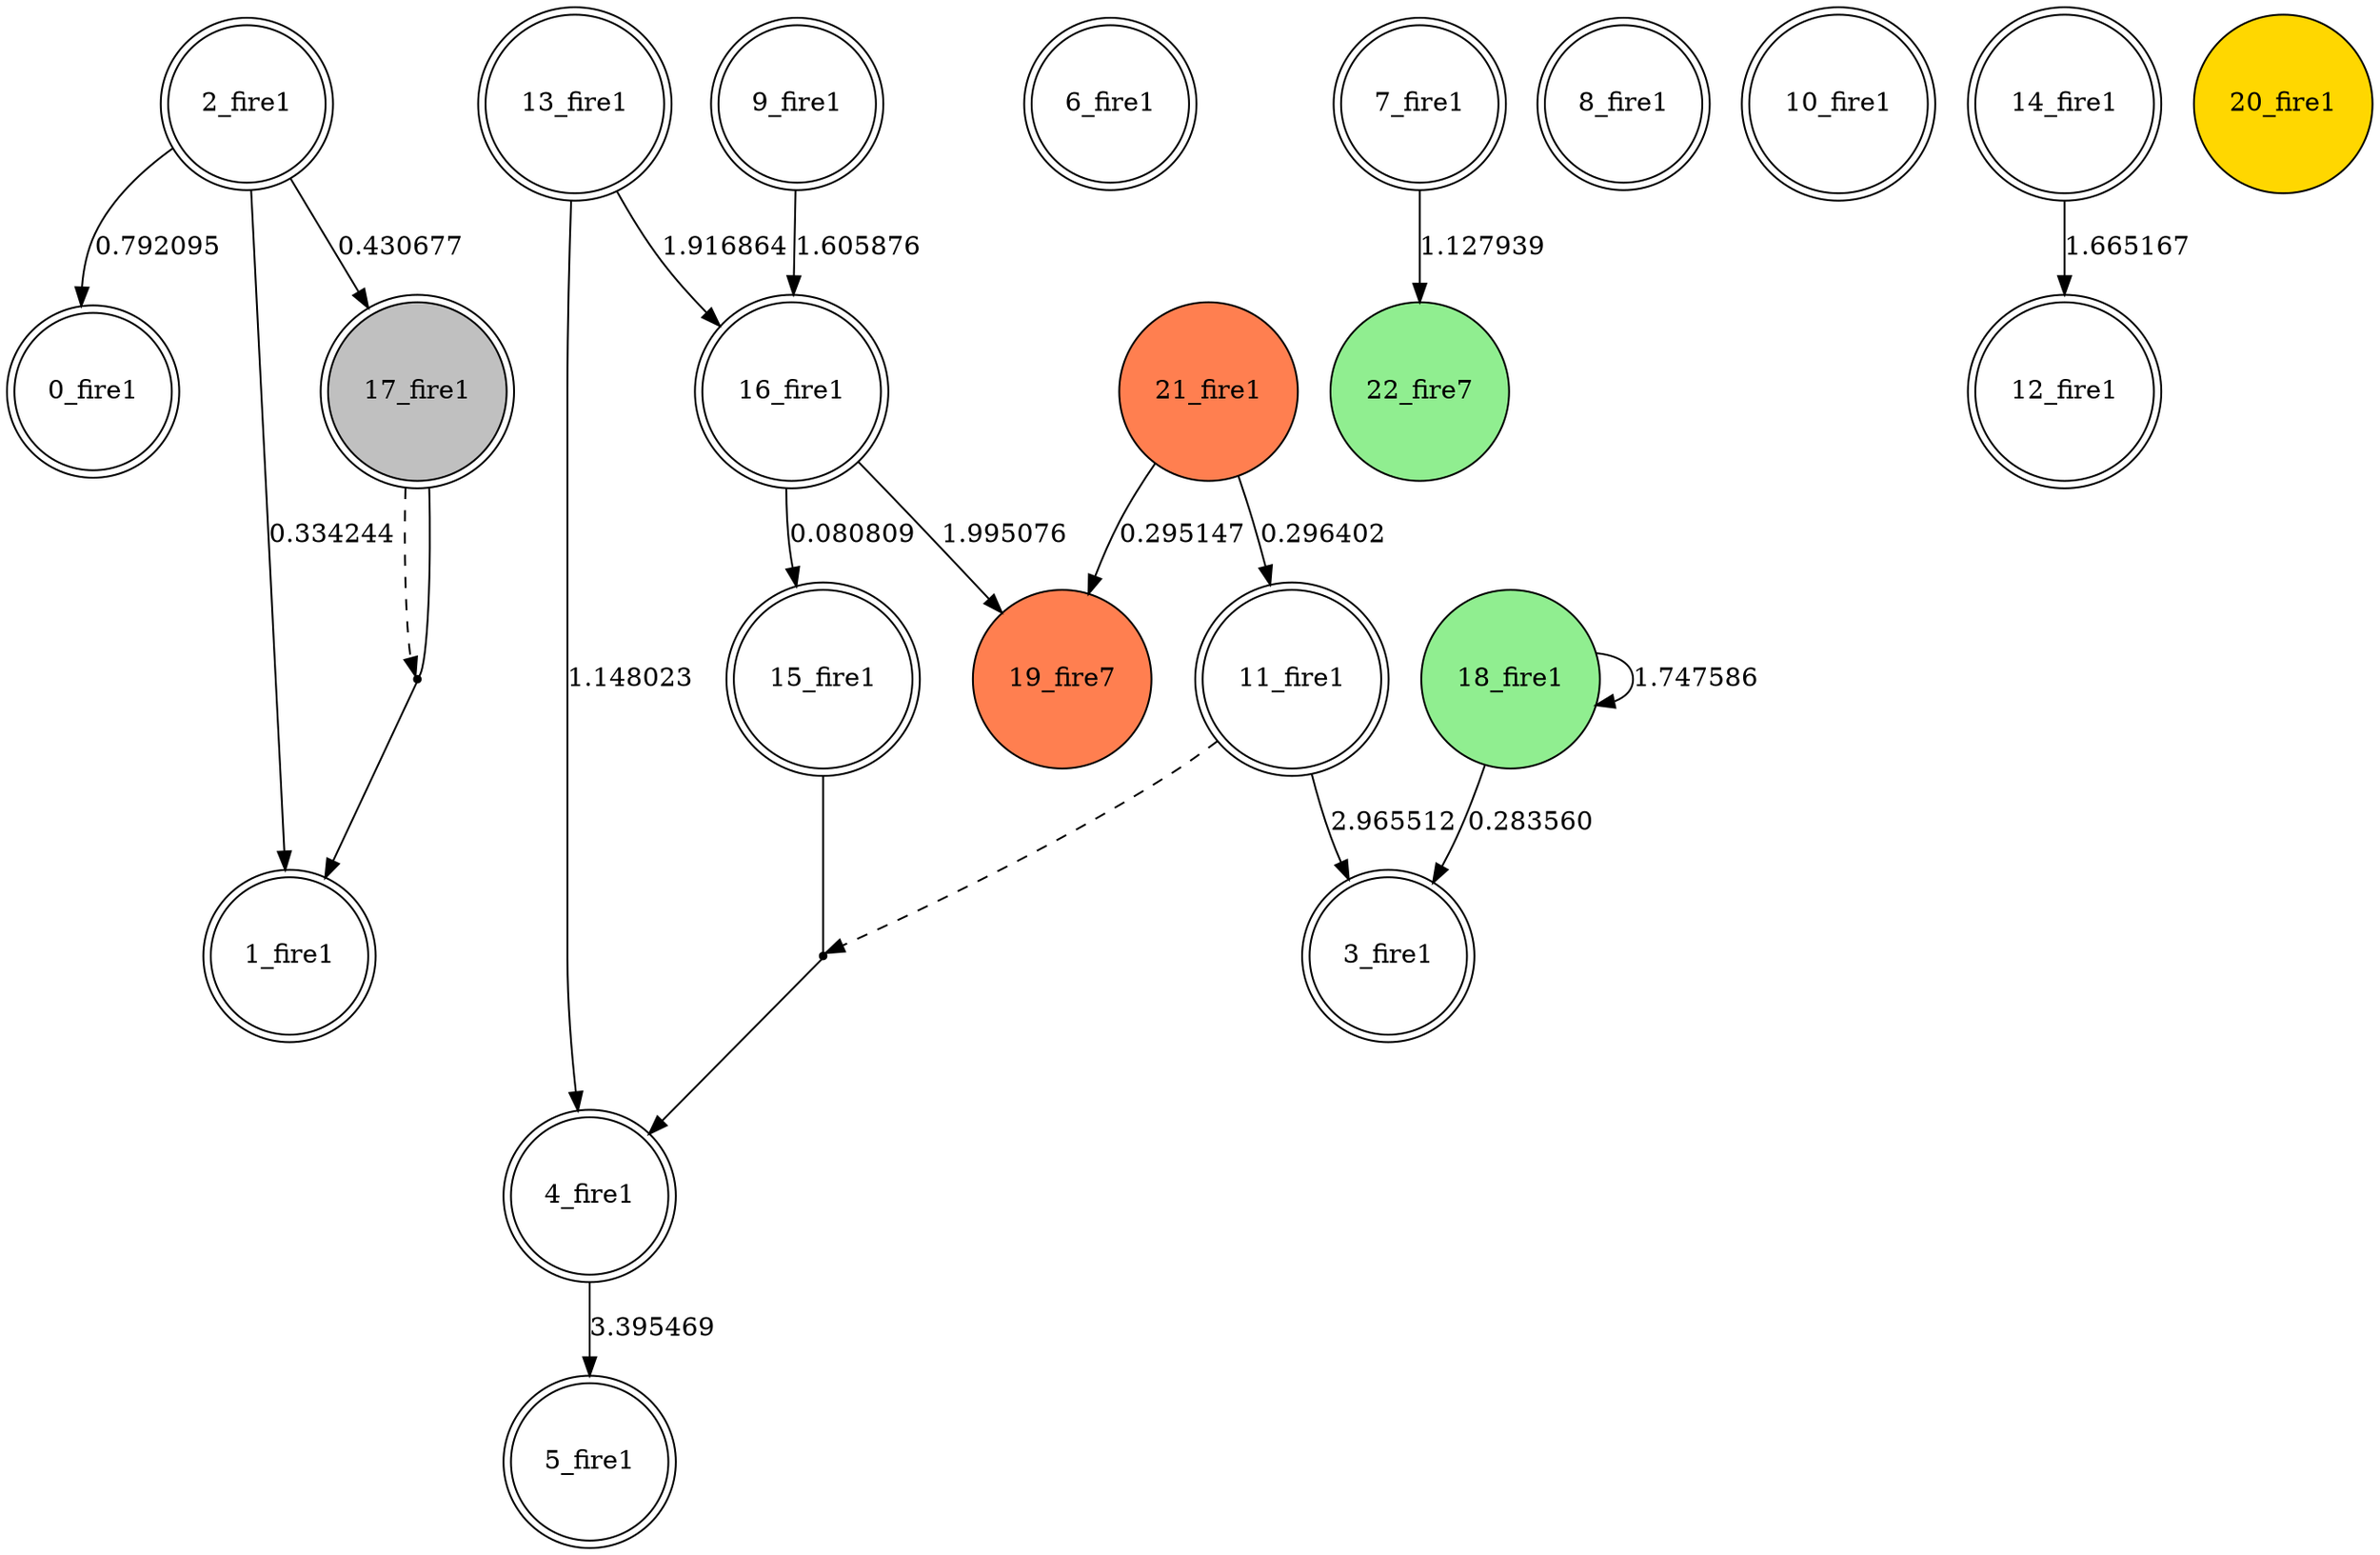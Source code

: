 digraph G {
 node[shape = circle]
0 [label="0_fire1",shape=doublecircle]
1 [label="1_fire1",shape=doublecircle]
2 [label="2_fire1",shape=doublecircle]
3 [label="3_fire1",shape=doublecircle]
4 [label="4_fire1",shape=doublecircle]
5 [label="5_fire1",shape=doublecircle]
6 [label="6_fire1",shape=doublecircle]
7 [label="7_fire1",shape=doublecircle]
8 [label="8_fire1",shape=doublecircle]
9 [label="9_fire1",shape=doublecircle]
10 [label="10_fire1",shape=doublecircle]
11 [label="11_fire1",shape=doublecircle]
12 [label="12_fire1",shape=doublecircle]
13 [label="13_fire1",shape=doublecircle]
14 [label="14_fire1",shape=doublecircle]
15 [label="15_fire1",shape=doublecircle]
16 [label="16_fire1",shape=doublecircle]
17 [label="17_fire1",shape=doublecircle, style=filled, fillcolor=gray]
18 [label="18_fire1",style=filled, fillcolor=lightgreen]
19 [label="19_fire7",style=filled, fillcolor=coral]
20 [label="20_fire1",style=filled, fillcolor=gold]
21 [label="21_fire1",style=filled, fillcolor=coral]
22 [label="22_fire7",style=filled, fillcolor=lightgreen]
2 -> 1 [label="0.334244"]
11 -> 3 [label="2.965512"]
4 -> 5 [label="3.395469"]
21 -> 11 [label="0.296402"]
2 -> 17 [label="0.430677"]
21 -> 19 [label="0.295147"]
13 -> 4 [label="1.148023"]
7 -> 22 [label="1.127939"]
18 -> 18 [label="1.747586"]
23 [shape=point, label=""]
11 -> 23 [style=dashed] 
15 -> 23 [dir=none]
23 -> 4 
16 -> 15 [label="0.080809"]
2 -> 0 [label="0.792095"]
9 -> 16 [label="1.605876"]
14 -> 12 [label="1.665167"]
13 -> 16 [label="1.916864"]
18 -> 3 [label="0.283560"]
16 -> 19 [label="1.995076"]
24 [shape=point, label=""]
17 -> 24 [style=dashed] 
17 -> 24 [dir=none]
24 -> 1 
}
